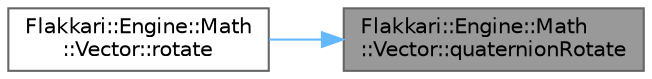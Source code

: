 digraph "Flakkari::Engine::Math::Vector::quaternionRotate"
{
 // LATEX_PDF_SIZE
  bgcolor="transparent";
  edge [fontname=Helvetica,fontsize=10,labelfontname=Helvetica,labelfontsize=10];
  node [fontname=Helvetica,fontsize=10,shape=box,height=0.2,width=0.4];
  rankdir="RL";
  Node1 [id="Node000001",label="Flakkari::Engine::Math\l::Vector::quaternionRotate",height=0.2,width=0.4,color="gray40", fillcolor="grey60", style="filled", fontcolor="black",tooltip=" "];
  Node1 -> Node2 [id="edge1_Node000001_Node000002",dir="back",color="steelblue1",style="solid",tooltip=" "];
  Node2 [id="Node000002",label="Flakkari::Engine::Math\l::Vector::rotate",height=0.2,width=0.4,color="grey40", fillcolor="white", style="filled",URL="$de/d55/structFlakkari_1_1Engine_1_1Math_1_1Vector.html#a3ceb92a1a8b480666637854707be73e3",tooltip="Rotate the vector around an axis by an angle in radians."];
}
